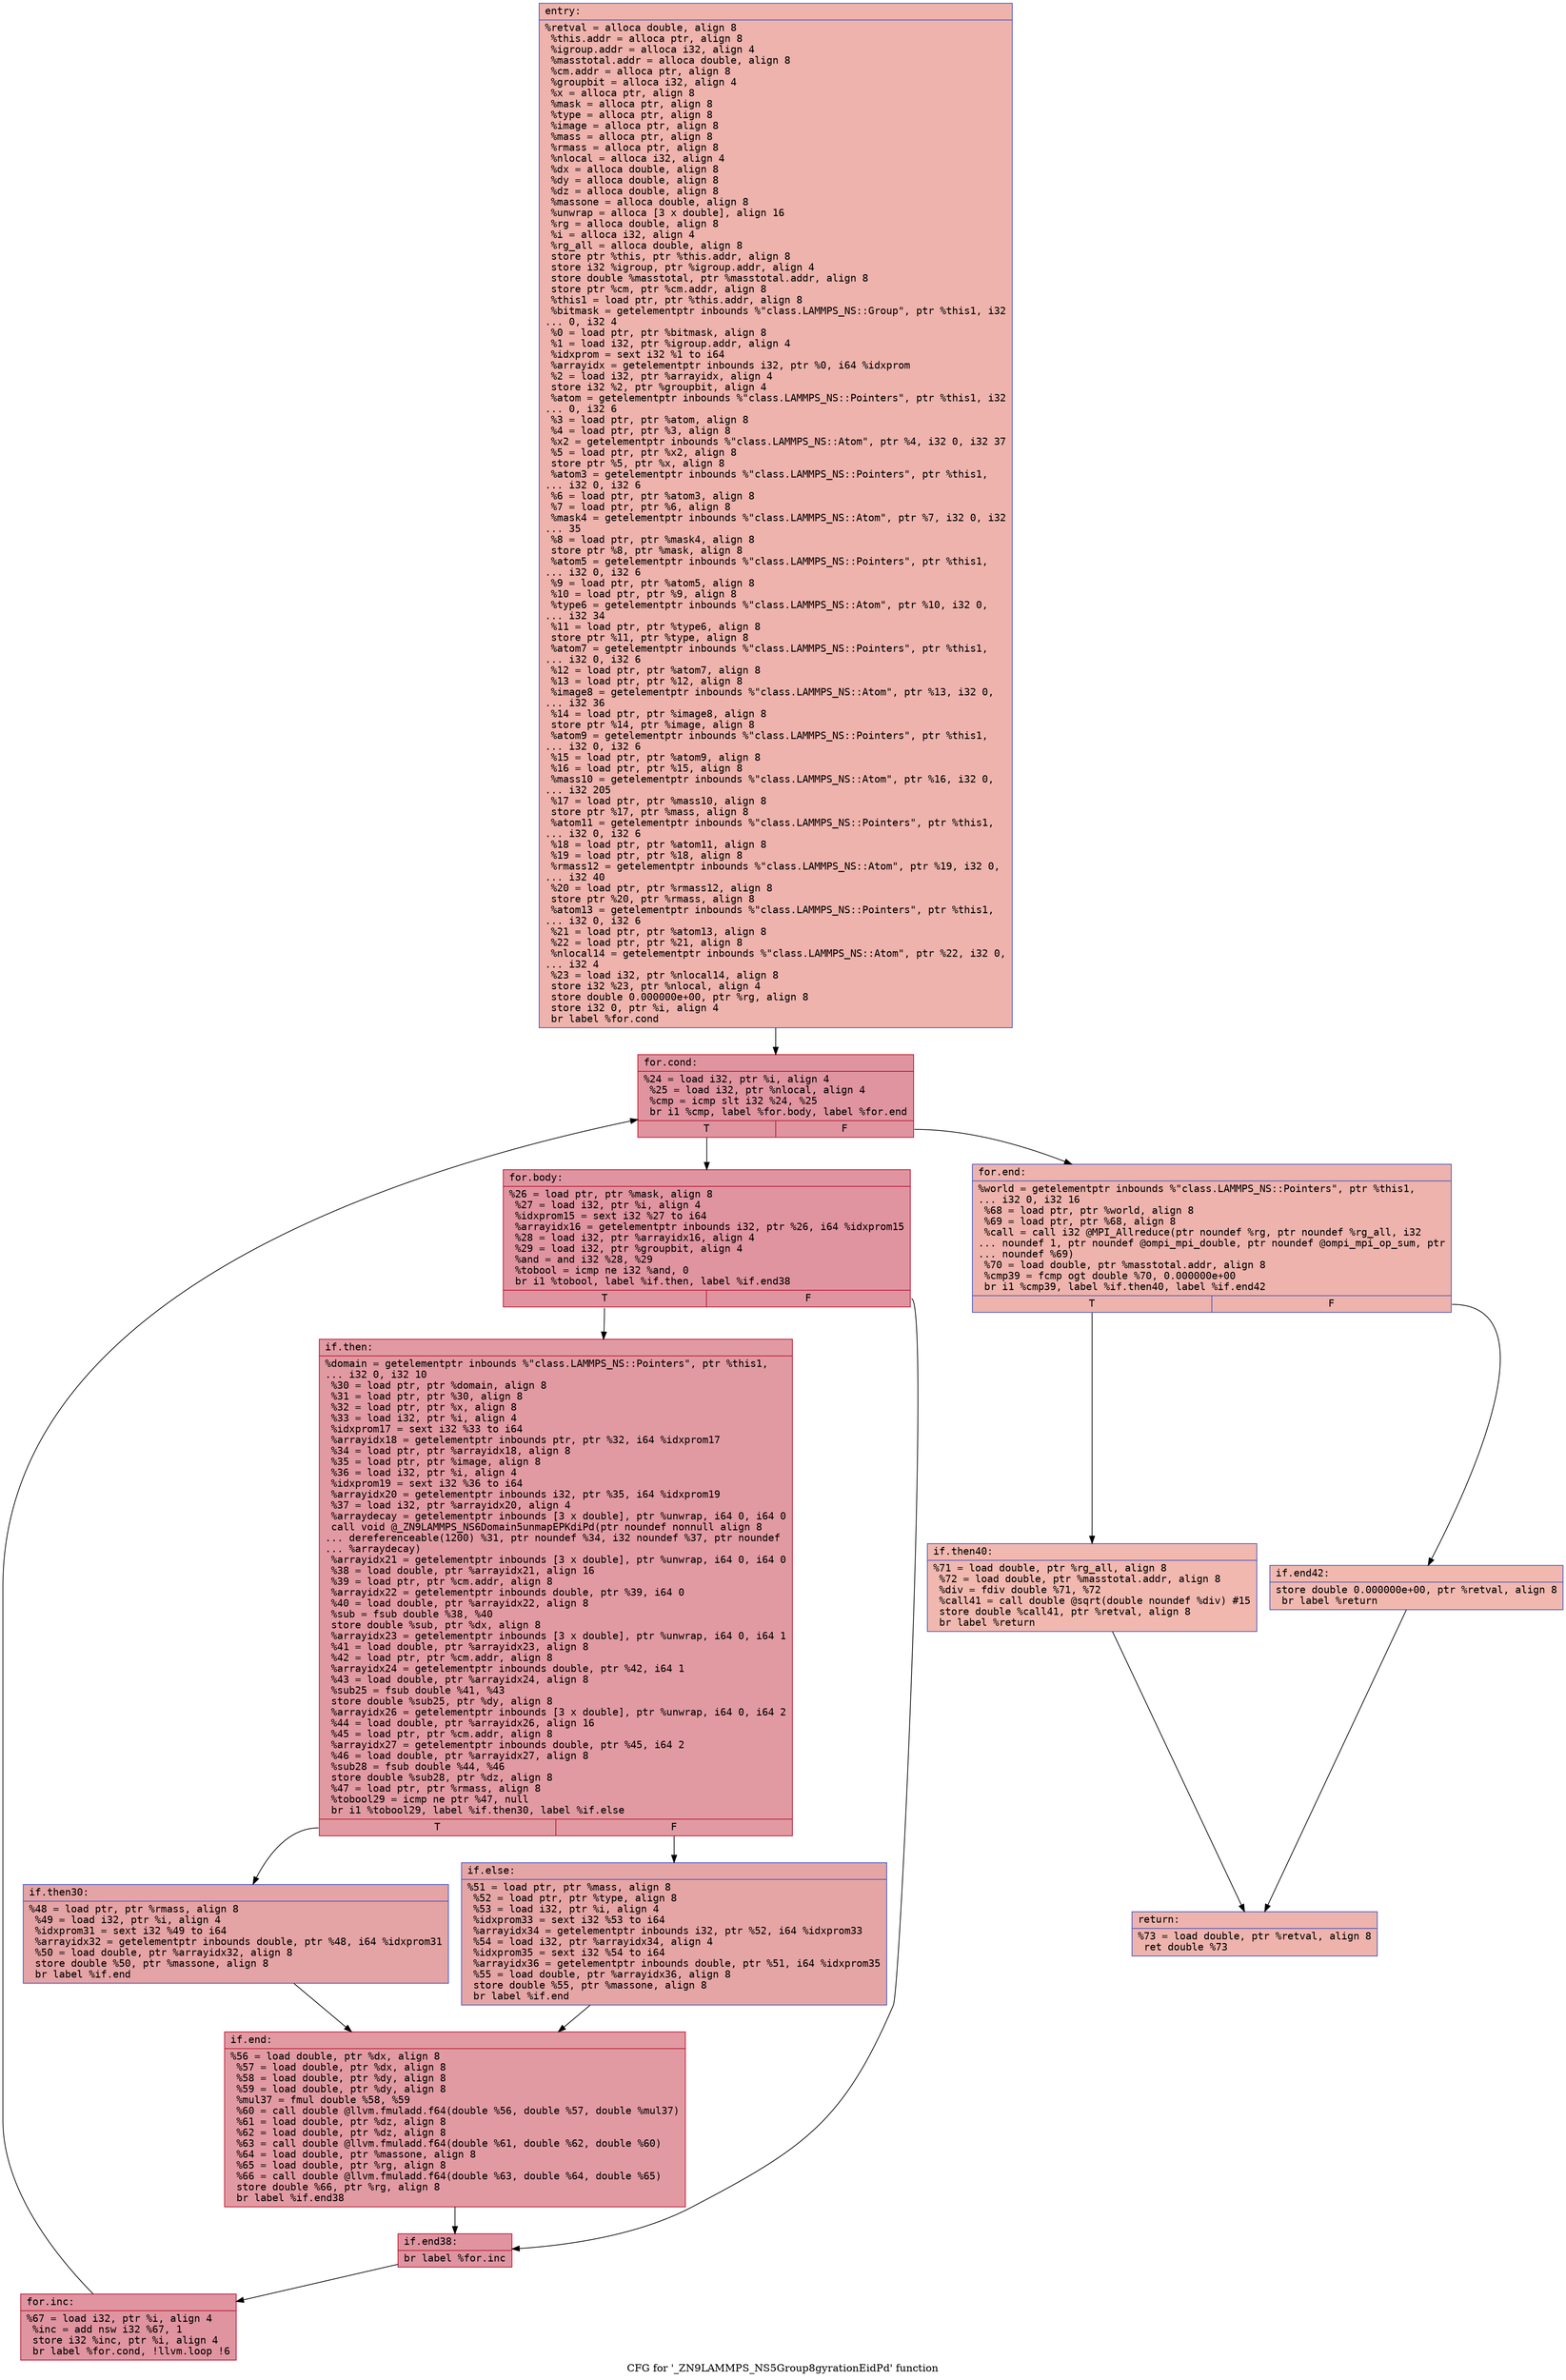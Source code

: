 digraph "CFG for '_ZN9LAMMPS_NS5Group8gyrationEidPd' function" {
	label="CFG for '_ZN9LAMMPS_NS5Group8gyrationEidPd' function";

	Node0x55ba30452860 [shape=record,color="#3d50c3ff", style=filled, fillcolor="#d6524470" fontname="Courier",label="{entry:\l|  %retval = alloca double, align 8\l  %this.addr = alloca ptr, align 8\l  %igroup.addr = alloca i32, align 4\l  %masstotal.addr = alloca double, align 8\l  %cm.addr = alloca ptr, align 8\l  %groupbit = alloca i32, align 4\l  %x = alloca ptr, align 8\l  %mask = alloca ptr, align 8\l  %type = alloca ptr, align 8\l  %image = alloca ptr, align 8\l  %mass = alloca ptr, align 8\l  %rmass = alloca ptr, align 8\l  %nlocal = alloca i32, align 4\l  %dx = alloca double, align 8\l  %dy = alloca double, align 8\l  %dz = alloca double, align 8\l  %massone = alloca double, align 8\l  %unwrap = alloca [3 x double], align 16\l  %rg = alloca double, align 8\l  %i = alloca i32, align 4\l  %rg_all = alloca double, align 8\l  store ptr %this, ptr %this.addr, align 8\l  store i32 %igroup, ptr %igroup.addr, align 4\l  store double %masstotal, ptr %masstotal.addr, align 8\l  store ptr %cm, ptr %cm.addr, align 8\l  %this1 = load ptr, ptr %this.addr, align 8\l  %bitmask = getelementptr inbounds %\"class.LAMMPS_NS::Group\", ptr %this1, i32\l... 0, i32 4\l  %0 = load ptr, ptr %bitmask, align 8\l  %1 = load i32, ptr %igroup.addr, align 4\l  %idxprom = sext i32 %1 to i64\l  %arrayidx = getelementptr inbounds i32, ptr %0, i64 %idxprom\l  %2 = load i32, ptr %arrayidx, align 4\l  store i32 %2, ptr %groupbit, align 4\l  %atom = getelementptr inbounds %\"class.LAMMPS_NS::Pointers\", ptr %this1, i32\l... 0, i32 6\l  %3 = load ptr, ptr %atom, align 8\l  %4 = load ptr, ptr %3, align 8\l  %x2 = getelementptr inbounds %\"class.LAMMPS_NS::Atom\", ptr %4, i32 0, i32 37\l  %5 = load ptr, ptr %x2, align 8\l  store ptr %5, ptr %x, align 8\l  %atom3 = getelementptr inbounds %\"class.LAMMPS_NS::Pointers\", ptr %this1,\l... i32 0, i32 6\l  %6 = load ptr, ptr %atom3, align 8\l  %7 = load ptr, ptr %6, align 8\l  %mask4 = getelementptr inbounds %\"class.LAMMPS_NS::Atom\", ptr %7, i32 0, i32\l... 35\l  %8 = load ptr, ptr %mask4, align 8\l  store ptr %8, ptr %mask, align 8\l  %atom5 = getelementptr inbounds %\"class.LAMMPS_NS::Pointers\", ptr %this1,\l... i32 0, i32 6\l  %9 = load ptr, ptr %atom5, align 8\l  %10 = load ptr, ptr %9, align 8\l  %type6 = getelementptr inbounds %\"class.LAMMPS_NS::Atom\", ptr %10, i32 0,\l... i32 34\l  %11 = load ptr, ptr %type6, align 8\l  store ptr %11, ptr %type, align 8\l  %atom7 = getelementptr inbounds %\"class.LAMMPS_NS::Pointers\", ptr %this1,\l... i32 0, i32 6\l  %12 = load ptr, ptr %atom7, align 8\l  %13 = load ptr, ptr %12, align 8\l  %image8 = getelementptr inbounds %\"class.LAMMPS_NS::Atom\", ptr %13, i32 0,\l... i32 36\l  %14 = load ptr, ptr %image8, align 8\l  store ptr %14, ptr %image, align 8\l  %atom9 = getelementptr inbounds %\"class.LAMMPS_NS::Pointers\", ptr %this1,\l... i32 0, i32 6\l  %15 = load ptr, ptr %atom9, align 8\l  %16 = load ptr, ptr %15, align 8\l  %mass10 = getelementptr inbounds %\"class.LAMMPS_NS::Atom\", ptr %16, i32 0,\l... i32 205\l  %17 = load ptr, ptr %mass10, align 8\l  store ptr %17, ptr %mass, align 8\l  %atom11 = getelementptr inbounds %\"class.LAMMPS_NS::Pointers\", ptr %this1,\l... i32 0, i32 6\l  %18 = load ptr, ptr %atom11, align 8\l  %19 = load ptr, ptr %18, align 8\l  %rmass12 = getelementptr inbounds %\"class.LAMMPS_NS::Atom\", ptr %19, i32 0,\l... i32 40\l  %20 = load ptr, ptr %rmass12, align 8\l  store ptr %20, ptr %rmass, align 8\l  %atom13 = getelementptr inbounds %\"class.LAMMPS_NS::Pointers\", ptr %this1,\l... i32 0, i32 6\l  %21 = load ptr, ptr %atom13, align 8\l  %22 = load ptr, ptr %21, align 8\l  %nlocal14 = getelementptr inbounds %\"class.LAMMPS_NS::Atom\", ptr %22, i32 0,\l... i32 4\l  %23 = load i32, ptr %nlocal14, align 8\l  store i32 %23, ptr %nlocal, align 4\l  store double 0.000000e+00, ptr %rg, align 8\l  store i32 0, ptr %i, align 4\l  br label %for.cond\l}"];
	Node0x55ba30452860 -> Node0x55ba30458c20[tooltip="entry -> for.cond\nProbability 100.00%" ];
	Node0x55ba30458c20 [shape=record,color="#b70d28ff", style=filled, fillcolor="#b70d2870" fontname="Courier",label="{for.cond:\l|  %24 = load i32, ptr %i, align 4\l  %25 = load i32, ptr %nlocal, align 4\l  %cmp = icmp slt i32 %24, %25\l  br i1 %cmp, label %for.body, label %for.end\l|{<s0>T|<s1>F}}"];
	Node0x55ba30458c20:s0 -> Node0x55ba30458ec0[tooltip="for.cond -> for.body\nProbability 96.88%" ];
	Node0x55ba30458c20:s1 -> Node0x55ba30458f40[tooltip="for.cond -> for.end\nProbability 3.12%" ];
	Node0x55ba30458ec0 [shape=record,color="#b70d28ff", style=filled, fillcolor="#b70d2870" fontname="Courier",label="{for.body:\l|  %26 = load ptr, ptr %mask, align 8\l  %27 = load i32, ptr %i, align 4\l  %idxprom15 = sext i32 %27 to i64\l  %arrayidx16 = getelementptr inbounds i32, ptr %26, i64 %idxprom15\l  %28 = load i32, ptr %arrayidx16, align 4\l  %29 = load i32, ptr %groupbit, align 4\l  %and = and i32 %28, %29\l  %tobool = icmp ne i32 %and, 0\l  br i1 %tobool, label %if.then, label %if.end38\l|{<s0>T|<s1>F}}"];
	Node0x55ba30458ec0:s0 -> Node0x55ba30459840[tooltip="for.body -> if.then\nProbability 62.50%" ];
	Node0x55ba30458ec0:s1 -> Node0x55ba304598b0[tooltip="for.body -> if.end38\nProbability 37.50%" ];
	Node0x55ba30459840 [shape=record,color="#b70d28ff", style=filled, fillcolor="#bb1b2c70" fontname="Courier",label="{if.then:\l|  %domain = getelementptr inbounds %\"class.LAMMPS_NS::Pointers\", ptr %this1,\l... i32 0, i32 10\l  %30 = load ptr, ptr %domain, align 8\l  %31 = load ptr, ptr %30, align 8\l  %32 = load ptr, ptr %x, align 8\l  %33 = load i32, ptr %i, align 4\l  %idxprom17 = sext i32 %33 to i64\l  %arrayidx18 = getelementptr inbounds ptr, ptr %32, i64 %idxprom17\l  %34 = load ptr, ptr %arrayidx18, align 8\l  %35 = load ptr, ptr %image, align 8\l  %36 = load i32, ptr %i, align 4\l  %idxprom19 = sext i32 %36 to i64\l  %arrayidx20 = getelementptr inbounds i32, ptr %35, i64 %idxprom19\l  %37 = load i32, ptr %arrayidx20, align 4\l  %arraydecay = getelementptr inbounds [3 x double], ptr %unwrap, i64 0, i64 0\l  call void @_ZN9LAMMPS_NS6Domain5unmapEPKdiPd(ptr noundef nonnull align 8\l... dereferenceable(1200) %31, ptr noundef %34, i32 noundef %37, ptr noundef\l... %arraydecay)\l  %arrayidx21 = getelementptr inbounds [3 x double], ptr %unwrap, i64 0, i64 0\l  %38 = load double, ptr %arrayidx21, align 16\l  %39 = load ptr, ptr %cm.addr, align 8\l  %arrayidx22 = getelementptr inbounds double, ptr %39, i64 0\l  %40 = load double, ptr %arrayidx22, align 8\l  %sub = fsub double %38, %40\l  store double %sub, ptr %dx, align 8\l  %arrayidx23 = getelementptr inbounds [3 x double], ptr %unwrap, i64 0, i64 1\l  %41 = load double, ptr %arrayidx23, align 8\l  %42 = load ptr, ptr %cm.addr, align 8\l  %arrayidx24 = getelementptr inbounds double, ptr %42, i64 1\l  %43 = load double, ptr %arrayidx24, align 8\l  %sub25 = fsub double %41, %43\l  store double %sub25, ptr %dy, align 8\l  %arrayidx26 = getelementptr inbounds [3 x double], ptr %unwrap, i64 0, i64 2\l  %44 = load double, ptr %arrayidx26, align 16\l  %45 = load ptr, ptr %cm.addr, align 8\l  %arrayidx27 = getelementptr inbounds double, ptr %45, i64 2\l  %46 = load double, ptr %arrayidx27, align 8\l  %sub28 = fsub double %44, %46\l  store double %sub28, ptr %dz, align 8\l  %47 = load ptr, ptr %rmass, align 8\l  %tobool29 = icmp ne ptr %47, null\l  br i1 %tobool29, label %if.then30, label %if.else\l|{<s0>T|<s1>F}}"];
	Node0x55ba30459840:s0 -> Node0x55ba3045bae0[tooltip="if.then -> if.then30\nProbability 62.50%" ];
	Node0x55ba30459840:s1 -> Node0x55ba3045bb60[tooltip="if.then -> if.else\nProbability 37.50%" ];
	Node0x55ba3045bae0 [shape=record,color="#3d50c3ff", style=filled, fillcolor="#c32e3170" fontname="Courier",label="{if.then30:\l|  %48 = load ptr, ptr %rmass, align 8\l  %49 = load i32, ptr %i, align 4\l  %idxprom31 = sext i32 %49 to i64\l  %arrayidx32 = getelementptr inbounds double, ptr %48, i64 %idxprom31\l  %50 = load double, ptr %arrayidx32, align 8\l  store double %50, ptr %massone, align 8\l  br label %if.end\l}"];
	Node0x55ba3045bae0 -> Node0x55ba3045c010[tooltip="if.then30 -> if.end\nProbability 100.00%" ];
	Node0x55ba3045bb60 [shape=record,color="#3d50c3ff", style=filled, fillcolor="#c5333470" fontname="Courier",label="{if.else:\l|  %51 = load ptr, ptr %mass, align 8\l  %52 = load ptr, ptr %type, align 8\l  %53 = load i32, ptr %i, align 4\l  %idxprom33 = sext i32 %53 to i64\l  %arrayidx34 = getelementptr inbounds i32, ptr %52, i64 %idxprom33\l  %54 = load i32, ptr %arrayidx34, align 4\l  %idxprom35 = sext i32 %54 to i64\l  %arrayidx36 = getelementptr inbounds double, ptr %51, i64 %idxprom35\l  %55 = load double, ptr %arrayidx36, align 8\l  store double %55, ptr %massone, align 8\l  br label %if.end\l}"];
	Node0x55ba3045bb60 -> Node0x55ba3045c010[tooltip="if.else -> if.end\nProbability 100.00%" ];
	Node0x55ba3045c010 [shape=record,color="#b70d28ff", style=filled, fillcolor="#bb1b2c70" fontname="Courier",label="{if.end:\l|  %56 = load double, ptr %dx, align 8\l  %57 = load double, ptr %dx, align 8\l  %58 = load double, ptr %dy, align 8\l  %59 = load double, ptr %dy, align 8\l  %mul37 = fmul double %58, %59\l  %60 = call double @llvm.fmuladd.f64(double %56, double %57, double %mul37)\l  %61 = load double, ptr %dz, align 8\l  %62 = load double, ptr %dz, align 8\l  %63 = call double @llvm.fmuladd.f64(double %61, double %62, double %60)\l  %64 = load double, ptr %massone, align 8\l  %65 = load double, ptr %rg, align 8\l  %66 = call double @llvm.fmuladd.f64(double %63, double %64, double %65)\l  store double %66, ptr %rg, align 8\l  br label %if.end38\l}"];
	Node0x55ba3045c010 -> Node0x55ba304598b0[tooltip="if.end -> if.end38\nProbability 100.00%" ];
	Node0x55ba304598b0 [shape=record,color="#b70d28ff", style=filled, fillcolor="#b70d2870" fontname="Courier",label="{if.end38:\l|  br label %for.inc\l}"];
	Node0x55ba304598b0 -> Node0x55ba3045d070[tooltip="if.end38 -> for.inc\nProbability 100.00%" ];
	Node0x55ba3045d070 [shape=record,color="#b70d28ff", style=filled, fillcolor="#b70d2870" fontname="Courier",label="{for.inc:\l|  %67 = load i32, ptr %i, align 4\l  %inc = add nsw i32 %67, 1\l  store i32 %inc, ptr %i, align 4\l  br label %for.cond, !llvm.loop !6\l}"];
	Node0x55ba3045d070 -> Node0x55ba30458c20[tooltip="for.inc -> for.cond\nProbability 100.00%" ];
	Node0x55ba30458f40 [shape=record,color="#3d50c3ff", style=filled, fillcolor="#d6524470" fontname="Courier",label="{for.end:\l|  %world = getelementptr inbounds %\"class.LAMMPS_NS::Pointers\", ptr %this1,\l... i32 0, i32 16\l  %68 = load ptr, ptr %world, align 8\l  %69 = load ptr, ptr %68, align 8\l  %call = call i32 @MPI_Allreduce(ptr noundef %rg, ptr noundef %rg_all, i32\l... noundef 1, ptr noundef @ompi_mpi_double, ptr noundef @ompi_mpi_op_sum, ptr\l... noundef %69)\l  %70 = load double, ptr %masstotal.addr, align 8\l  %cmp39 = fcmp ogt double %70, 0.000000e+00\l  br i1 %cmp39, label %if.then40, label %if.end42\l|{<s0>T|<s1>F}}"];
	Node0x55ba30458f40:s0 -> Node0x55ba3045d960[tooltip="for.end -> if.then40\nProbability 50.00%" ];
	Node0x55ba30458f40:s1 -> Node0x55ba3045d9b0[tooltip="for.end -> if.end42\nProbability 50.00%" ];
	Node0x55ba3045d960 [shape=record,color="#3d50c3ff", style=filled, fillcolor="#dc5d4a70" fontname="Courier",label="{if.then40:\l|  %71 = load double, ptr %rg_all, align 8\l  %72 = load double, ptr %masstotal.addr, align 8\l  %div = fdiv double %71, %72\l  %call41 = call double @sqrt(double noundef %div) #15\l  store double %call41, ptr %retval, align 8\l  br label %return\l}"];
	Node0x55ba3045d960 -> Node0x55ba3045deb0[tooltip="if.then40 -> return\nProbability 100.00%" ];
	Node0x55ba3045d9b0 [shape=record,color="#3d50c3ff", style=filled, fillcolor="#dc5d4a70" fontname="Courier",label="{if.end42:\l|  store double 0.000000e+00, ptr %retval, align 8\l  br label %return\l}"];
	Node0x55ba3045d9b0 -> Node0x55ba3045deb0[tooltip="if.end42 -> return\nProbability 100.00%" ];
	Node0x55ba3045deb0 [shape=record,color="#3d50c3ff", style=filled, fillcolor="#d6524470" fontname="Courier",label="{return:\l|  %73 = load double, ptr %retval, align 8\l  ret double %73\l}"];
}
